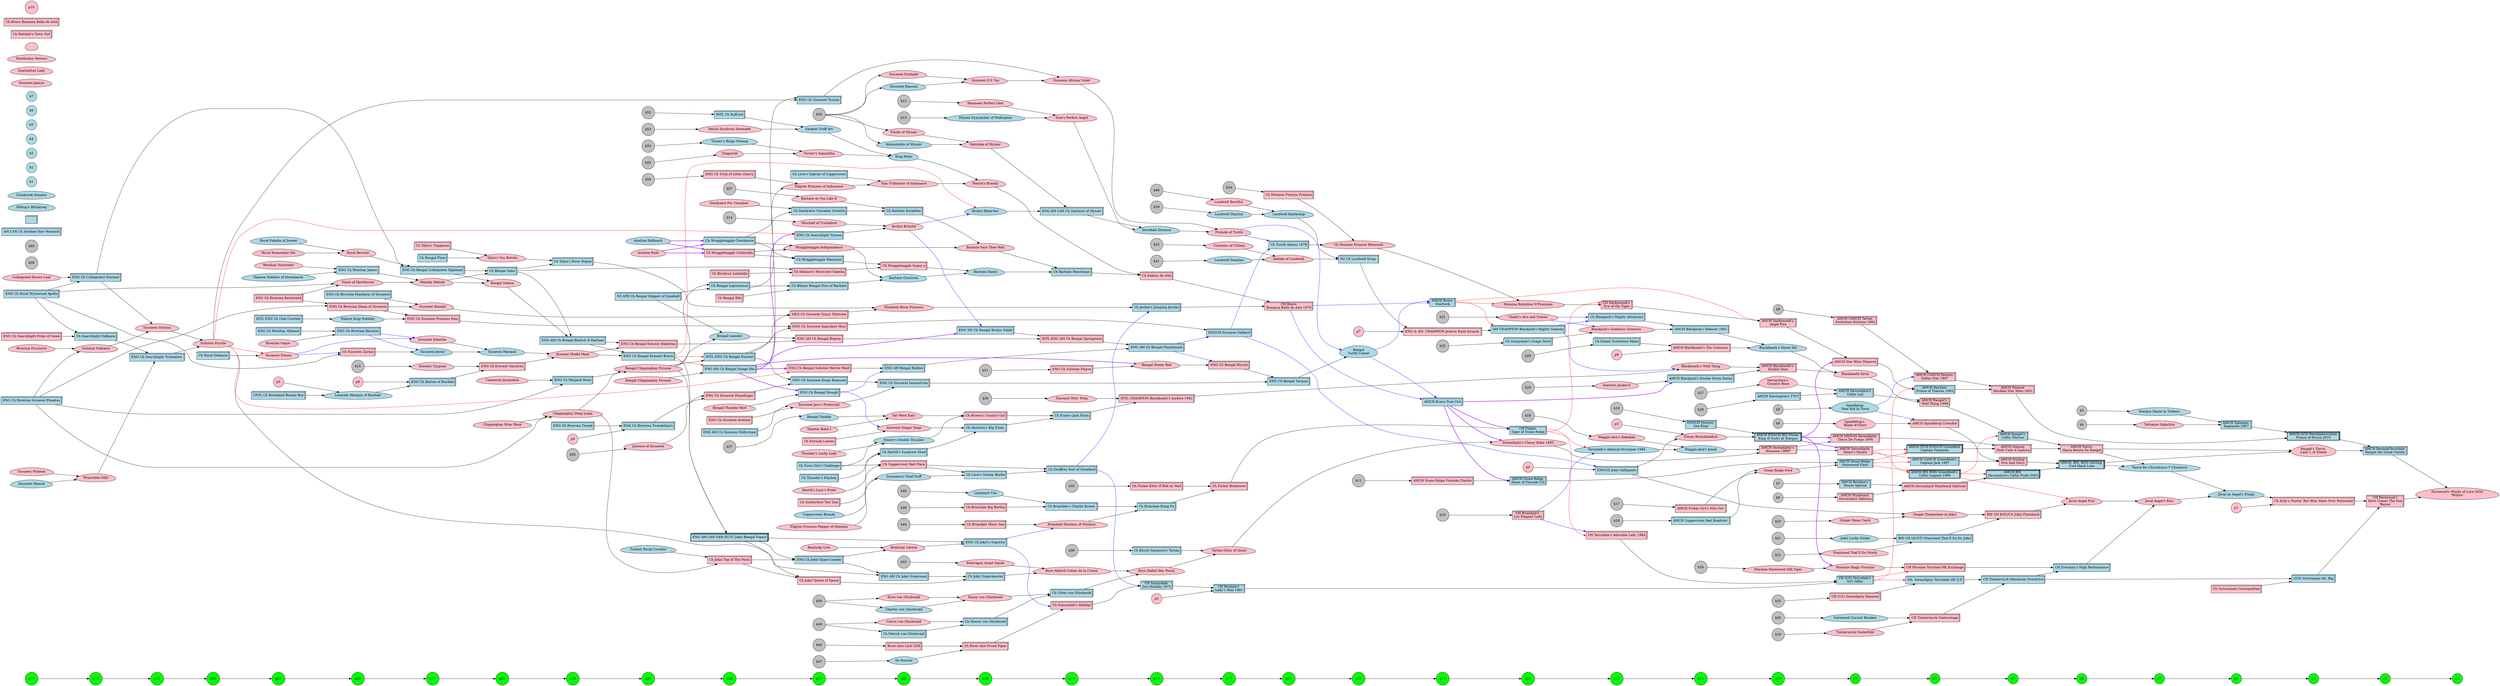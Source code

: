 # http://www.graphviz.org/content/cluster

digraph G {

rankdir=LR;


node [style = filled, fillcolor=green, shape = circle]
g1
g2
g3
g4
g5
g6
g7
g8
g9
g10
g11
g12
g13
g14
g15
g16
g17
g18
g19
g20
g21
g22
g23
g24
g25
g26
g27
g28
g29
g30
g31
g32
g33


node [style = filled, fillcolor=grey, shape=circle]
k3
k4
k5
k6
k7
k8
k9
k10
k11
k12
k13
k14
k15
k16
k17
k18
k19
k20
k21
k22
k23
k24
k25
k26
k27
k28
k29
k30
k31
k32
k33
k34
k35
k36
k37
k38
k39
k40
k41
k42
k43
k44
k45
k46
k47
k48
k49
k50
k51;k52;k53;k54
k55
k56
k57
k58
k59
k60



node [style = filled, fillcolor=lightblue, shape=box3d];

doc   [label="CH Sunnydale \nDoc Holiday 1975";];
tig   [label="CH Finlair \nTiger of Stone Ridge"];
sea   [label="ENGCH Stargus \nSea King"];
bravo [label="AMCH Bravo \nStarbuck"];
fame  [label="AMCH Stone Ridge \nFame of Fireside CD"];
scots [label="AMCH ENGCH BIS Florac \nKing of Scots at Stargus", style="filled,bold"];
tnt   [label="AMCH Harrington's T'N'T"];

man   [label="CH Brisline's \nLady's Man 1981"];
fly   [label="AMCH Stone Ridge \nFairewood Flyer"];
spec  [label="AMCH Brisline's \nHouse Special"];

lad [label="AMCH Devonshire's \nCeltic Lad"];

intl [label="CH (US) Terrydale's \nInt'l Affair"];
leg [label="AMCH BIS BISS Greenfield's \nCeltic Legend 1999", style="filled,bold"];

jack [label="AMCH CANCH Greenfield's \nCaptain Jack 1997"];
fan [label="AMCH ITCH ENGCH Greenfield \nCaptain Fantastic", style="filled,bold"];
thief [label="AMCH Reydale \nPrince of Thieves 1995"];
pride [label="AMCH BIS \nDevonshire's Celtic Pride 2003", style="filled,bold"];
war [label="AMCH Rangel's \nCeltic Warrior"];
raf [label="AMCH Tatinejos \nRaphaello 2007"];
luke [label="AMCH, BIS, BISS Stirling \nCool Hand Luke", style="filled,bold"];
prin [label="AMCH GCH Reydaleterrydale \nPrince of Persia 2010", style="filled,bold"];
gats [label="AMCH ReydaleTerrydale \nRangel the Great Gatsby"];

jer [label="Ch Jerilee's Jumping Jericho"];
earl [label="Ch Geoffrey Earl of Stratford"];
hench [label="Ch Barbate Henchman"];
pant [label="ENGCH Jokyl Gallipants"];
sic [label="ENGCH Siccawei Galliard"];
flam [label="ENG AM Ch Bengal Flamboyant"]
bul [label="ENG AM Bengal Buldeo"];

fast [label="INTL ENG Ch Bengal Fastnet"];
mow [label="ENG Ch Bengal Mowgli"];
sah [label="ENG SW Ch Bengal Brulyn Sahib"];
kres [label="ENG Ch Bengal Kresent Brave"];

gun [label="ENG AM Ch Bengal Gunga Din"];
blad [label="ENG AM Ch Bengal Bladud of Harham"];
briar [label="ENG Ch Mayjack Briar"];
cour [label="INTL ENG Ch Clee Courtier"];
mrbig [label="GCH Victorianne Mr. Big"];
pho [label="ENG Ch Riverina Siccawei Phoebus"];

grit [label="AMCH Bravo True Grit"];
tarq [label="ENG Ch Bengal Tarquin"];
lanc [label="ENG Ch Siccawei Lancastrian"];
ram [label="ENG Ch Siccawei Kings Ramsom"];
opt [label="ENG AM CAN Ch Optimist of Mynair"];
tyc [label="ENG Ch Siccawei Tycoon"];
ston [label="Ch Love's Stoney Burke"];
rrog [label="Ch Talyn's River Rogue"];
sabu [label="Ch Bengal Sabu"];


eddy [label="ENG AM Ch Siccawei Eddystone"];
chal [label="Ch Town Girl's Challenge"];
excal [label="Ch Barbate Excaliber"];
gabr [label="Ch Love's Gabriel of Coppercrest"];


styc [label="ENG Ch Searchlight Tycoon"];
dipl [label="ENG Ch Bengal Colliepriest Diplomat"];
bart [label="ENG Ch Barton of Burdale"];
stru [label="ENG Ch Searchlight Trubadore "];
storm [label="ENG Ch Colliepriest Stormer"];
wjam [label="ENG Ch Westhay Jamus"];
reun [label="ENG Ch Riverina Reunion"];
sdef [label="Ch Searchlight Defiance"];
apol [label="ENG Ch Rural Wyrewood Apollo"];
wall [label="ENG Ch Westhay Alliance"];
rdef [label="Ch Rural Defiance"];
bbon [label="CNTL Ch Brineland Bonnie Boy"];
tweed [label="ENG Ch Riverina Tweedsbairn"];
twee [label="ENG Ch Riverina Tweed"];

smon [label="AM CAN Ch Aireline Star Monarch"];
bfly [label="Ch Bengal Flyer"];
mand [label="ENG Ch Riverina Mandarin of Siccawei"];
fere [label="Ch Bilmar Bengal Fere of Barbate"];
eben [label="Ch Wraggletaggle Ebenezer"];
grem [label="Ch Dandyaire Cinnabar Gremlin"];
check [label="Ch Wraggletaggle Checkmate"];
ruffo [label="INTL Ch Ruff-out"];
lepr [label="Ch Bengal Leprechaun"];
rroad [label="AMCH Coppercrest Red Roadster "];


ksam [label="Ch Kiryat Sampson's Tartan"];
hper [label="CH Evermay's High Performance"];
maxo [label="CH Timberwyck Maximum Overdrive"];
serter [label="SH. Serendipity Terrydale HK X-F"];
that [label="BIS CH (AUST) Stanstead That'll Do for Jokyl"];
dddan [label="AMCH Blackjack's Double Down Danny"];
msam [label="AM CHAMPION Blackjack's Mighty Samson"];
ejfl [label="Ch Ernie's Jack Flash"];
bsil [label="AMCH Blackjack's Silencer 1991"];
bma [label="Ch Blackjack's Mighty Adversary"];
mako [label="Ch Finlair Scottshire Mako"];
odev [label="Ch Sunnydale's Osage Devil"];
jsup [label="ENG Ch Jokyl's Superior"];
abern [label="Ch Airewire's Big Ernie "];
sshad [label="Ch Hartill's Sundown Shad"];
lkrisp [label="NZ Ch Loudwell Krisp "];
kung [label="Ch Briardale Kung Fu"];
adonis [label="Ch Turith Adonis 1978"];
chbr [label="Ch Briardale's Charlie Brown "];
gluck [label="Ch Colon von Glückwold"];

thpl [label="Ch Thunder's Playboy"];
svgluck [label="Ch Sherry von Glückwold"];

jsupm [label="Ch Jokyl Supermaster"];
jsple [label="ENG Ch Jokyl Space Leader"];
figaro [label="ENG AM CAN GER DUTC Jokyl Bengal Figaro" style="filled,bold"];

patr [label="Ch Patrick von Glückwald"];
jsuperman [label="ENG AM Ch Jokyl Superman"];
bskip [label="SO AFR Ch Bengal Skipper of Limebell"];
yyy [label=""];
yyy [label=""];
yyy [label=""];

node [shape=egg]
hit   [label="Blackheath's Direct Hit"];
kid [label="Spindletop \nNew Kid In Town"];
dante [label="Stargus Dante in Treboss"];
comet [label="Bengal\nTurith Comet"];

nob [label="Walnut King Nobbler"];
lea [label="Bengal Leander"];
dict [label="Dovedale Dictator"];
bdan [label="Barbate Dante"];
hobo [label="King Hobo"];
baha [label="Brulyn Baha'dur"];

eyec [label="Mynair Eyecatcher of Wellington"];
sran [label="Siccawei Ransom"];
duff [label="Siouxaire's Chief Duff"];
chor [label="Barbate Chorister"];
staff [label="Sargent Staff Art"];

marq [label="Siccawei Marquis"];
jest [label="Siccawei Jester"];
marb [label="Lineside Marquis of Burdale"];
rpal [label="Rural Paladin of Joreen"];
nobb [label="Raimon Nobbler of Noremarsh"];
smasc [label="Siccawei Mascot"];
idom [label="Indomitable of Mynair"];
cbrand [label="Coppercrest Brandy"];
blitz [label="Hilltop's Blitzkrieg"];
roor [label="Turner's Ringo Oorang"];

jona [label="Waggin-Aire's Jonah"];
drum [label="Terrydale's Admiral Drummer 1984"];
awing [label="Joval on Angel's Wings"];
chub [label="Tierra De Churubusco Y Chubasco"];
cbrk [label="Gatewood Curcuit Breaker"];
jluck [label="Jokyl Lucky Strike"];
dblth [label="Emery's Double Thunder"];
btin [label="Bengal Tindale"];
lbat [label="Loudwell Battleship"];
lmay [label="Loudwell Mayboy"];
ldand [label="Loudwell Dandino"];
lute [label="Lionheart Ute"];
hiten [label="Hi-Tension"];
sena [label="Stanbrook Senator"];

turkcav [label="Turkish Rural Cavalier"];
ahall [label="Aireline Hallmark"];
chvg [label="Charles von Glückwald"];
yyy [label=""];
yyy [label=""];
yyy [label=""];
yyy [label=""];




node [shape=circle];
b1
b2
b3
b4
b5
b6
b7


node [fillcolor=pink shape=egg];

willow [label="Fernwood's Words of Love 2020\n'Willow'"];

flor [label="Florac Bruichladdich"];
ford [label="Stone Ridge Ford"];
rose [label="Devonshire's \nCountry Rose"];
blaze [label="Spindletop's \nBlaze of Glory"];
sirus [label="Blackheath Sirus"];
tat [label="Tatinejos Galactica"];
steel [label="Rangel's Tierra \nLady L of Steele"];
flin [label="Flintkote River Princess"];
brand [label="Borick's Brandy"];

fir [label="Bengal Chippinghey Fircone"];
thun [label="Bengal Thunder Bird"];
psy [label="Suliston Psyche"];
brim [label="Brulyn Brimful"];
mod [label="Kresent Model Maid"];
loam [label="Chippinghey Deep Loam"];
prel [label="Prelude of Turith"];
afr [label="Siccawei African Violet"];
jess [label="Siccawei Jess's Postscript"];
bee [label="Bengal Honey Bee"];
perf [label="Scat's Perfect Angel"];
qe2 [label="Siccawei Q E Too"];
well [label="Barbate Fare Thee Well"];
shan [label="Tam O'Shanter of Indianaire"];
cfir [label="Bengal Chippinghey Fircone"];
sal [label="Bengal Salena"];
trink [label="Katrinka of Mynair"];
gem [label="Ranmaeu Perfect Gem"];
misch [label="Mischief of Trubadore"];
melo [label="Mendip Melody"];
iol [label="Siccawei Iolanthe "];
tzyg [label="Kresent Tzygone"];
svic [label="Siccawei Victoria"];
rrev [label="Rural Reverie"];
noir [label="Noire of Hawthorne"];
pres [label="Siccawei Preses"];
wgil [label="Wraysdale Gilly"];
bleaf [label="Colliepriest Brown Leaf"];
remme [label="Rural Remember Me"];
souv [label="Westhay Souvenier"];
rvog [label="Riverina Vogue "];
cjack [label="Cummock Jacqueline"];
bros [label="Chippinghey Briar Rose"];

swisd [label="Siccawei Wisdom"];
ssoli [label="Suliston Solitaire"];
excl [label="Riverina Exculsive"];

sfire [label="Siccawei Firelight"];
betc [label="Talyn's You Betcha"];
sros [label="Siccawei Rosalie"];
tsam [label="Turner's Samantha"];
joy [label="Joyeuse of Siccawei"];
janr [label="Siccawei Janryn"];
slady [label="Scatterfoot Lady"];
asyo [label="Barbate As You Like It"];
wrind [label="Wraggletaggle Independence"];
fino [label="Finola of Mynair"];
ppep [label="Pilgrim Princess Pepper of Glenties"];
sund [label="Patsili Sundown Serenade"];
chap [label="Chaparral"];
pprin [label="Pilgrim Princess of Indianaire"];

babe [label="Serendipity's Classy Babe 1983"];
beka [label="Waggin-Aire's Rebekah"];

glorq [label="Tartan Glory of Quint"];
hey [label="Bryn Hafod Hey Penny"];
akiss [label="Joval Angel's Kiss"];

afire [label="Joval Angel Fire"];

cfold [label="Timberwyck Centerfold"];

mprom [label="Moraine Magic Promise"];
gdream [label="Ginger Dreamtime at Jokyl"];
nice [label="Stanstead That'll Do Nicely"];
xmas [label="Ginger Xmas Carol"];

silkt [label="Moraine Fairewood Silk Tiger"];
bwild [label="Blackheath's Wild Thing"];
jackio [label="Santeric Jackie-O"];

wwisp [label="Starmist Wilo' Wisp"];
ggrac [label="Blackjack's Goodness Gracious "];
agrac [label="Chado's Airs and Graces"];
blprom [label="Moraine Britelites N'Promises"];
mpr [label="Ch Moraine Promise Returned"];

agsnap [label="Airewire Ginger Snap"];
fwkat [label="Far West Katy"];
dwind [label="Briardale Duchess of Windsor"];
creme [label="Bryn Haford Creme de la Creme"];

hlucpr [label="Hartill's Lucy's Pride"];
sbab1 [label="Skeeter Babe I"];
thll [label="Thunder's Lucky Lady"];
deli [label="Delilah of Loudwell"];
lbout [label="Loudwell Boutiful "];
cchil [label="Countess of Chilam"];
fvgluck [label="Fanny von Glückwold"];
pag [label="Pentragon Avant Garde"];
klat [label="Kenlucky Latona"];
klulu [label="Kenlucky Lulu"];
hheir [label="Huntholme Heiress"];
catr [label="Catrin von Gluckwald"];
forcin [label="Dandyaire For Cinnabar "];
aruth [label="Aireline Ruth"];
rvg [label="Rivie von Glückwald"];
xxx [label=""];
xxx [label=""];
xxx [label=""];
xxx [label=""];



node [shape=box3d]

lov [label="CH Briardale's \nLov Elegant Lady"];
eve [label="CH Darbywood's \nEve of the Tiger"];
dip [label="AMCH Serendipity's \nHosanna 1989*"];
dare [label="AMCH Blackheath's \nDouble Dare"];
ador [label="CH Terrydale's Adorable Lady 1984"];
ang  [label="ANCH Darbywood's \nAngel Fire"];
des [label="AMCH Serendipity \nHeart's Desire"];

sab [label="AMCH Windward \nDevonshire Sabrosa"];

bliss [label="AMCH Star Bliss Minerva"];
kris [label="AMCH CANCH Tartan \nScottshire Kristina 1994"];
wind [label="AMCH Devonshire Windward Solitude"];
cross [label="AMCH Spindletop Crossfire"];
wild [label="AMCH Rangel's \nWild Thing 1999"];
fuego [label="AMCH MEXCH Serendipity \nTierra De Fuego 1994"];
star [label="AMCH CANCH Penaire \nDallas Star 1997"];
glor [label="AMCH Stirling \nFire And Glory"];
sw [label="AMCH Penaire \nReydale Star Wars 2001"];
bon [label="AMCH Tierra \nMaria Bonita De Rangel"];
danz [label="AMCH Danzon \nDedi Cado A Isadora"];


rayna [label="CH Fernwood's\nHere Comes The Sun\n'Rayna'"];
cact [label="Ch Kaktus de AAA"];
bell [label="CH Bravo\nBonanza Belle de AAA 1979"];
imp [label="ENG Ch Siccawei Impudent Miss"];
spr [label="INTL ENG AM Ch Bengal Springtime"];

pam [label="ENG Ch Siccawei Princess Pam"];
maid [label="ENG Ch Bengal Suliston Merrie Maid"];
beg [label="ENG AM Ch Bengal Begum"];
dia [label="ENG Ch Riverina Diana of Siccawei"];
bal [label="ENG Ch Bengal Kresent Ballerina"];
bew [label="ENG Ch Riverina Bewitched"];

bsk [label="Ch Arily's Nuttin' But Blue Skies Over Fernwood"];

chel [label="AMCH Stone Ridge Fireside Chelsie"];
bisc [label="ENG Ch Bengal Biscuit"];
redf [label="Ch Coppercrest Red Flare"];
gyps [label="MEX Ch Siccawei Gypsy Flintcote"];
humd [label="ENG Ch Siccawei Humdinger"];
arte [label="ENG Ch Siccawei Artemis"];
sflay [label="ENG Ch Suliston Flayre"];
tita [label="Ch Scatterfoot Tim Tam"];
wgyp [label="Ch Wraggletaggle Gypsy-o"];
sinc [label="ENG Ch Kresent Sincerity"];
zari [label="Ch Siccawei Zarina"];
pgwen [label="ENG Ch Searchlight Pride of Gwen"];
htgirl [label="Ch Hatdale's Town Girl"];
wsab [label="Ch Dellaire's Wirecrest Sabella"];
cind [label="Ch Wraggletaggle Cinderella"];
lcher [label="ENG Ch Trick of Little Cherry"];
tupp [label="Ch Talyn's Tuppence"];


fgno [label="AMCH Friday Girl's Nite Out "];
bbel [label="Ch Bravo Bonanza Belle de AAA"];
fbod [label="Ch Finlair Bodacious"];
hkex [label="CH Moraine Terydale HK Exchange"];
jflash [label="BIS CH ENG/US Jokyl Flashback"];
cosie [label="Ch Victorianne Cosmopolitan"];
cent [label="CH Timberwyck Centerstage"];
rejo [label="CH (US) Serendipity Rejoices"];

bisa [label="INTL CHAMPION Blackheath's Isadora 1982"];
kkrun [label="ENG & AM. CHAMPION Jenirox Katie Krunch "];
bcon [label="AMCH Blackheath's The Contessa "];
shol [label="Ch Sunnydale's Holiday"];
ppip [label="Ch River-Aire Proud Piper"];
bcgirl [label="Ch Brown's Country Girl"];

kitrek [label="Ch Finlair Kitty of Rek en Nad"];
putprom [label="Ch Moraine Putwyn Promise"];
erow [label="Ch Erowah Lorelei"];
bmsea [label="Ch Briardale Misty Sea"];
bbberth [label="Ch Briardale Big Bertha"];
rlark [label="River-Aire Lark CDX"];
jtop [label="Ch Jokyl Top of The Form"];
jqos [label="Ch Jokyl Queen of Space"];
bibi [label="Ch Bengal Bibi"];

blulu [label="Ch Birchrun Lulubelle"];
xxx [label=""];
xxx [label=""];
xxx [label=""];
xxx [label=""];
xxx [label=""];



node [shape=circle];
p1
p2
p3
p4
p5
p6
p7
p8
p9
p10

p1->bsk
k3->dante
k4->tat
k5->kid
k6->blaze
k7->spec
k8->sab
k9->kris
k10->sea
p3->flor
p4->pant


{gats, rayna}->willow
{mrbig, bsk}->rayna


{prin,steel}->gats

{raf,sw}->prin
{luke,bon}->{steel,chub}

{dante,tat}->raf
{thief,star}->sw
{pride,glor}->luke
{war,danz}->bon

intl->thief [color=red]
bliss->thief

kid->star [color=blue]
kris->star
leg->pride [color=red]
wind->pride

{jack,cross}->glor
leg->war [color=red]
wild->war

{fan,fuego}->danz


{man,ador}->intl
{ang}->bliss
{scots}->bliss [color=purple penwidth=2]


{fly,des}->{leg,jack,fan} [color=red]

{spec,sab}->wind
blaze->cross
kid->cross [color=blue]
{lad,sirus}->wild
{dip}->fuego [color=blue]
{scots}->fuego [color=purple penwidth=2]

{doc,p2}->man
tig->ador [color=red]
lov->ador [color=blue]

{sea,flor}->scots
bravo->ang [color=red]
eve->ang
{fame,ford}->{fly}
{dip}->des [color=blue]
scots->des [color=purple penwidth=2]
{tnt,rose}->lad
{hit,dare}->sirus
{comet,bell}->bravo [color=blue]
{jer,cact}->bell
earl->jer [color=blue]
flin->jer

{hench,brand}->cact
{pant}->flor

{sic}->pant  [color=blue]
flam->sic [color=blue]
imp->sic

{bul,spr}->flam
{fast,pam}->imp
maid->bul
mow->bul [color=blue]
{sah,beg}->spr
kres->{fast,gun,baha} [color=red]
fir->fast

{nob,dia}->pam
gun->{mow,maid,sah,styc,bee} [color=purple penwidth=2]
thun->mow
psy->{maid,pres,styc} [color=red]

brim->sah [color=blue]

{lea,bal}->beg
{blad,mod}->bal
{blad,mod}->kres
{briar,loam}->fir
{cour}->nob
{pho,bew}->dia
grit->fame [color=purple penwidth=2]
chel->fame


k11->chel
{comet,bell}->grit [color=blue]
tarq->comet
prel->comet [color=blue]
{lanc,bisc}->tarq
{dict,afr}->prel
{ram,jess}->lanc
flam->bisc [color=blue]
bee->bisc

{opt,perf}->dict
{tyc,qe2}->afr
{ston,redf}->earl
{rrog,gyps}->flin
{bdan,well}->hench
{hobo,shan}->brand
{cfir}->gun
{sabu,sal}->blad
{baha,trink}->opt
{eyec,gem}->perf
k12->gem
k13->eyec
brim->baha [color=blue]

{marq,sinc}->mod
{styc,misch}->brim
k14->misch
{dipl,melo}->sabu
{dipl,melo}->sal
{jest,iol}->marq
{bart,tzyg}->sinc
{stru,svic}->psy
{storm,rrev}->dipl
{wjam,noir}->melo
reun->{jest,iol} [color=blue]
zari->jest
pres->{iol,zari} [color=blue]
{marb,p8}->bart
{sdef,wgil}->stru
{apol,bleaf}->storm
{rpal,remme}->rrev
{nobb,souv}->wjam
{apol,bew}->noir
{wall,rvog}->reun
apol->zari

rdef->pres
{bbon,p5}->marb
k15->tzyg
{pho,cjack}->briar
{pho,bros}->loam
{apol,pgwen}->sdef
{smasc,swisd}->wgil
{storm,ssoli}->svic
{pho,excl}->ssoli
{rroad,fgno}->ford
{k16}->rroad
{k17}->fgno
{jona,babe}->dip
{drum,beka}->jona
grit->babe [color=purple penwidth=2]
glorq->babe

{ksam,hey}->glorq
tig->drum [color=red]
lov->drum [color=blue]
k18->beka
grit->tig [color=purple penwidth=2]
fbod->tig

{chub,akiss}->awing
{awing}->bsk
{hper,afire}->akiss
{maxo,hkex}->hper
leg->afire [color=red]
jflash->afire

{maxo,cosie}->mrbig
{serter,cent}->maxo
intl->serter [color=red]
rejo->serter

{cbrk,cfold}->cent
k19->cfold
k20->cbrk

intl->hkex [color=red]
mprom->hkex

{that,gdream}->jflash
{jluck,nice}->that
k21->jluck
k22->nice
{pant,xmas}->gdream
k23->xmas
scots->mprom [color=purple penwidth=2]
silkt->mprom
k24->silkt
k25->rejo
{dddan, bwild}->dare

grit->dddan [color=purple penwidth=2]
jackio->dddan

k26->jackio
msam->bwild [color=blue]
bisa->bwild

bravo->msam [color=red]
kkrun->msam


{ejfl,wwisp}->bisa
{bsil,bcon}->hit
{bma,ggrac}->bsil
{mako,p6}->bcon
{msam,agrac}->bma [color=blue]
odev->ggrac
agrac->ggrac [color=blue]

tig->eve [color=red]
blprom->eve

bravo->blprom  [color=red]
mpr->blprom

earl->doc [color=blue]
shol->doc

k27->rose
k28->tnt
jsup->shol [color=blue]
ppip->shol

k29->mako
{abern,bcgirl}->ejfl
k30->wwisp
k31->agrac
k32->odev
k33->lov
{sshad,agsnap}->abern
{dblth,fwkat}->bcgirl
{lkrisp,p7}->kkrun
{kung,kitrek}->fbod
{adonis,putprom}->mpr
{sic,prel}->adonis [color=blue]
k34->putprom
{chbr,dwind}->kung
k35->kitrek
{gluck,creme}->hey
k36->ksam
mow->agsnap [color=blue]
erow->agsnap

{thpl,hlucpr}->sshad
{btin,sbab1}->fwkat
k37->btin
{chal,thll}->dblth
{lbat,deli}->lkrisp
{lmay,lbout}->lbat
k39->lmay
k40->lbout
{ldand,cchil}->deli
k41->ldand
k42->cchil
{svgluck,fvgluck}->gluck
{jsupm,pag}->creme
k43->pag
jsup->dwind [color=blue]
bmsea->dwind

k44->bmsea
{lute,bbberth}->chbr
k45->lute
k46->bbberth
{hiten,rlark}->ppip

k47->hiten
k48->rlark

{figaro,klat}->jsup
{kres,fir}->figaro
{jsple,klulu}->klat
{figaro,jtop}->jsple
{patr,catr}->svgluck
k49->{patr,catr}
{jsuperman,jqos}->jsupm
{jsple,psy}->jsuperman
{figaro,jtop}->jqos
{turkcav,loam}->jtop
{eddy,arte}->jess
{fast,humd}->ram
{tweed,joy}->humd
{twee,p9}->tweed
k50->joy
sflay->bee
k51->sflay
{staff,tsam}->hobo
{ruffo,sund}->staff
k52->ruffo
k53->sund
{roor,chap}->tsam
k54->roor
k55->chap
{gabr,pprin}->shan
{lepr,lcher}->pprin
k56->lcher
{bskip,fir}->lepr
{chor,wgyp}->bdan
{eben,wsab}->wgyp
{check,cind}->{eben,wrind}
{fere,wrind}->chor
{lepr,bibi}->fere
{sabu,blulu}->wsab
{excal,wrind}->well
{grem,asyo}->excal
{check,forcin}->grem
k57->asyo
{ahall,aruth}->{check,cind} [color=purple, penwidth=2]
{sabu,betc}->rrog
{bfly,tupp}->betc
{fast,sros}->gyps
{mand,dia}->sros
{duff,redf}->ston
{cbrand,ppep}->duff
{chal,tita}->redf
{sran,sfire}->qe2
k58->{sran,sfire}
k58->{idom,fino}->trink
k59->{chvg,rvg}->fvgluck
{gun,psy}->tyc
{bskip,fir}->lea

g33->g32->g31->g30
g30->g29->g28->g27->g26->g25->g24->g23->g22->g21->g20
g20->g19->g18->g17->g16->g15->g14->g13->g12->g11->g10
g10->g9->g8->g7->g6->g5->g4->g3->g2->g1

{rank = same; g1, willow, g1}
{rank = same; g2, gats, rayna}
{rank = same; g3, prin, bsk,steel,mrbig}
{rank = same; g4, cosie,awing,raf}
{rank = same; g5, akiss, chub}
{rank = same; g6,hper,bon,luke,afire}
{rank = same; g7, maxo,jflash}
{rank = same; g8, gdream,that}
{rank = same; g9, fuego}
{rank = same; g10, ang, ford, dare}
{rank = same; g11,  bwild,dddan}
{rank = same; g12, pant }
{rank = same; g18, bee }

/* fill in missing g15 and up entries */
}
